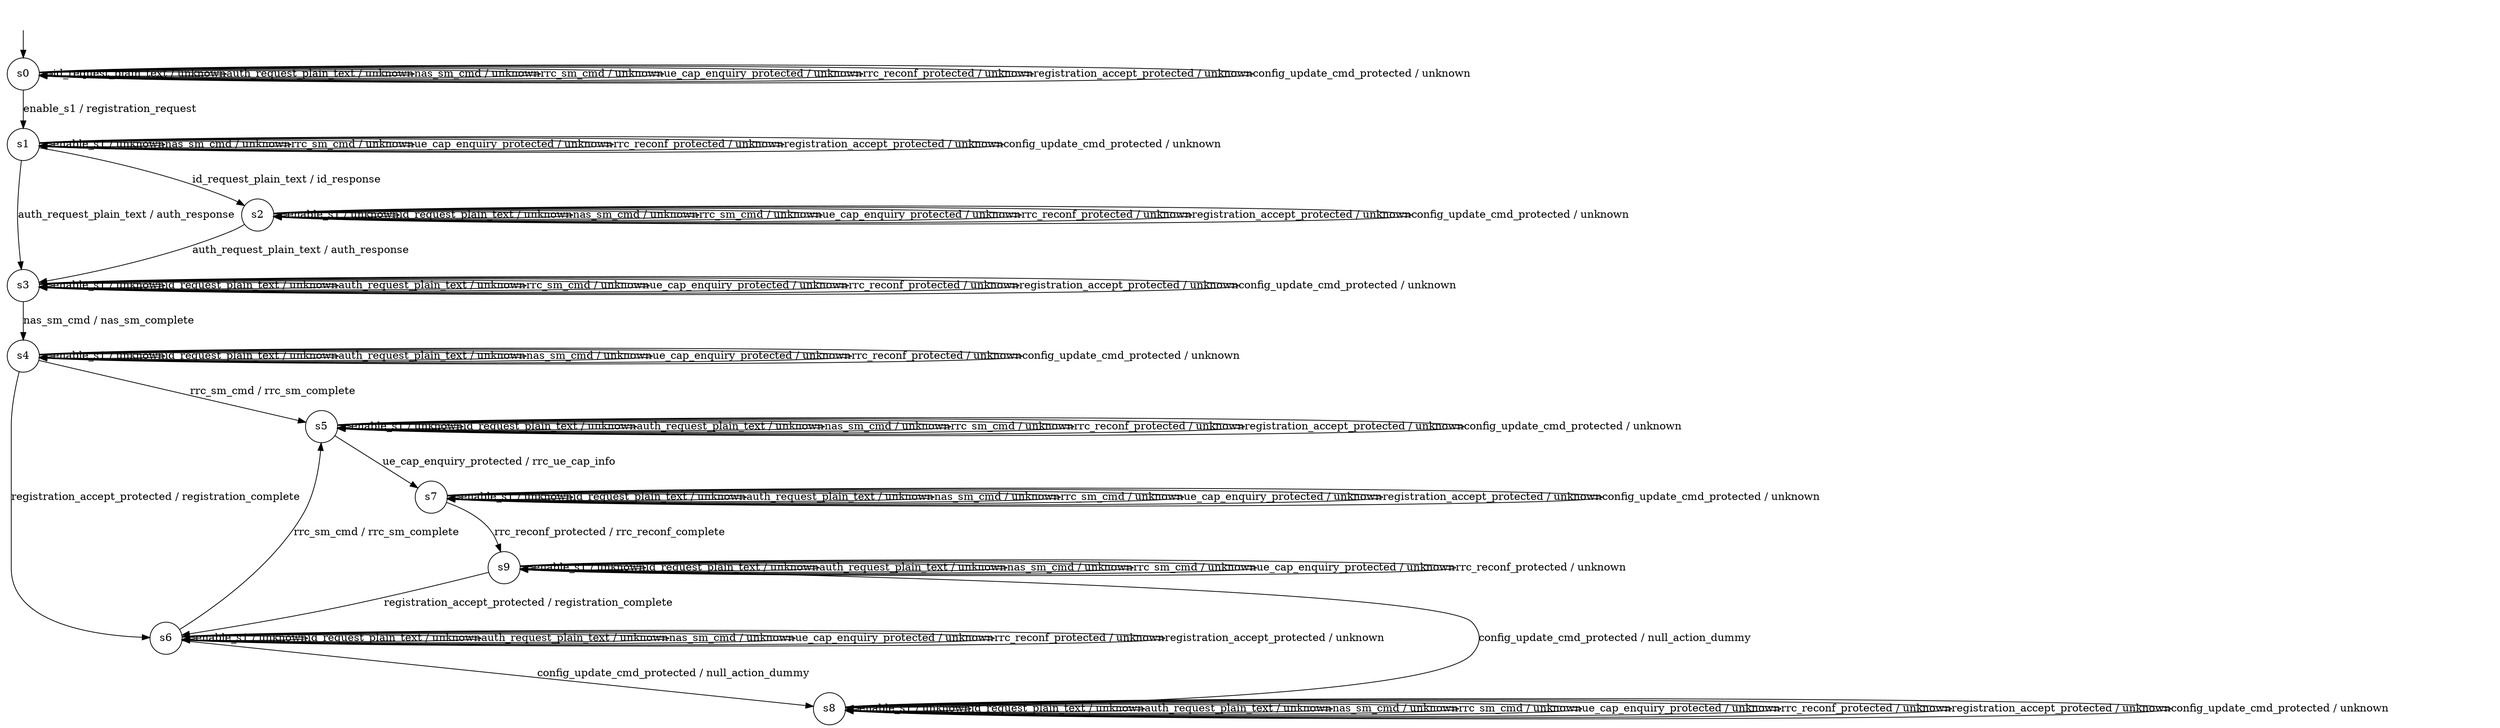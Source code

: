 digraph g {
__start0 [label="" shape="none"];

	s0 [shape="circle" label="s0"];
	s1 [shape="circle" label="s1"];
	s2 [shape="circle" label="s2"];
	s3 [shape="circle" label="s3"];
	s4 [shape="circle" label="s4"];
	s5 [shape="circle" label="s5"];
	s6 [shape="circle" label="s6"];
	s7 [shape="circle" label="s7"];
	s8 [shape="circle" label="s8"];
	s9 [shape="circle" label="s9"];
    s0 -> s1 [label="enable_s1 / registration_request"];
    s0 -> s0 [label="id_request_plain_text / unknown"];
    s0 -> s0 [label="auth_request_plain_text / unknown"];
    s0 -> s0 [label="nas_sm_cmd / unknown"];
    s0 -> s0 [label="rrc_sm_cmd / unknown"];
    s0 -> s0 [label="ue_cap_enquiry_protected / unknown"];
    s0 -> s0 [label="rrc_reconf_protected / unknown"];
    s0 -> s0 [label="registration_accept_protected / unknown"];
    s0 -> s0 [label="config_update_cmd_protected / unknown"];
    s1 -> s2 [label="id_request_plain_text / id_response"];
    s1 -> s3 [label="auth_request_plain_text / auth_response"];
    s1 -> s1 [label="enable_s1 / unknown"];
    s1 -> s1 [label="nas_sm_cmd / unknown"];
    s1 -> s1 [label="rrc_sm_cmd / unknown"];
    s1 -> s1 [label="ue_cap_enquiry_protected / unknown"];
    s1 -> s1 [label="rrc_reconf_protected / unknown"];
    s1 -> s1 [label="registration_accept_protected / unknown"];
    s1 -> s1 [label="config_update_cmd_protected / unknown"];
    s2 -> s3 [label="auth_request_plain_text / auth_response"];
    s2 -> s2 [label="enable_s1 / unknown"];
    s2 -> s2 [label="id_request_plain_text / unknown"];
    s2 -> s2 [label="nas_sm_cmd / unknown"];
    s2 -> s2 [label="rrc_sm_cmd / unknown"];
    s2 -> s2 [label="ue_cap_enquiry_protected / unknown"];
    s2 -> s2 [label="rrc_reconf_protected / unknown"];
    s2 -> s2 [label="registration_accept_protected / unknown"];
    s2 -> s2 [label="config_update_cmd_protected / unknown"];
    s3 -> s4 [label="nas_sm_cmd / nas_sm_complete"];
    s3 -> s3 [label="enable_s1 / unknown"];
    s3 -> s3 [label="id_request_plain_text / unknown"];
    s3 -> s3 [label="auth_request_plain_text / unknown"];
    s3 -> s3 [label="rrc_sm_cmd / unknown"];
    s3 -> s3 [label="ue_cap_enquiry_protected / unknown"];
    s3 -> s3 [label="rrc_reconf_protected / unknown"];
    s3 -> s3 [label="registration_accept_protected / unknown"];
    s3 -> s3 [label="config_update_cmd_protected / unknown"];
    s4 -> s6 [label="registration_accept_protected / registration_complete"];
    s4 -> s5 [label="rrc_sm_cmd / rrc_sm_complete"];
    s4 -> s4 [label="enable_s1 / unknown"];
    s4 -> s4 [label="id_request_plain_text / unknown"];
    s4 -> s4 [label="auth_request_plain_text / unknown"];
    s4 -> s4 [label="nas_sm_cmd / unknown"];
    s4 -> s4 [label="ue_cap_enquiry_protected / unknown"];
    s4 -> s4 [label="rrc_reconf_protected / unknown"];
    s4 -> s4 [label="config_update_cmd_protected / unknown"];
    s5 -> s7 [label="ue_cap_enquiry_protected / rrc_ue_cap_info"];
    s5 -> s5 [label="enable_s1 / unknown"];
    s5 -> s5 [label="id_request_plain_text / unknown"];
    s5 -> s5 [label="auth_request_plain_text / unknown"];
    s5 -> s5 [label="nas_sm_cmd / unknown"];
    s5 -> s5 [label="rrc_sm_cmd / unknown"];
    s5 -> s5 [label="rrc_reconf_protected / unknown"];
    s5 -> s5 [label="registration_accept_protected / unknown"];
    s5 -> s5 [label="config_update_cmd_protected / unknown"];
    s6 -> s8 [label="config_update_cmd_protected / null_action_dummy"];
    s6 -> s5 [label="rrc_sm_cmd / rrc_sm_complete"];
    s6 -> s6 [label="enable_s1 / unknown"];
    s6 -> s6 [label="id_request_plain_text / unknown"];
    s6 -> s6 [label="auth_request_plain_text / unknown"];
    s6 -> s6 [label="nas_sm_cmd / unknown"];
    s6 -> s6 [label="ue_cap_enquiry_protected / unknown"];
    s6 -> s6 [label="rrc_reconf_protected / unknown"];
    s6 -> s6 [label="registration_accept_protected / unknown"];
    s7 -> s9 [label="rrc_reconf_protected / rrc_reconf_complete"];
    s7 -> s7 [label="enable_s1 / unknown"];
    s7 -> s7 [label="id_request_plain_text / unknown"];
    s7 -> s7 [label="auth_request_plain_text / unknown"];
    s7 -> s7 [label="nas_sm_cmd / unknown"];
    s7 -> s7 [label="rrc_sm_cmd / unknown"];
    s7 -> s7 [label="ue_cap_enquiry_protected / unknown"];
    s7 -> s7 [label="registration_accept_protected / unknown"];
    s7 -> s7 [label="config_update_cmd_protected / unknown"];
    s8 -> s8 [label="enable_s1 / unknown"];
    s8 -> s8 [label="id_request_plain_text / unknown"];
    s8 -> s8 [label="auth_request_plain_text / unknown"];
    s8 -> s8 [label="nas_sm_cmd / unknown"];
    s8 -> s8 [label="rrc_sm_cmd / unknown"];
    s8 -> s8 [label="ue_cap_enquiry_protected / unknown"];
    s8 -> s8 [label="rrc_reconf_protected / unknown"];
    s8 -> s8 [label="registration_accept_protected / unknown"];
    s8 -> s8 [label="config_update_cmd_protected / unknown"];
    s9 -> s8 [label="config_update_cmd_protected / null_action_dummy"];
    s9 -> s6 [label="registration_accept_protected / registration_complete"];
    s9 -> s9 [label="enable_s1 / unknown"];
    s9 -> s9 [label="id_request_plain_text / unknown"];
    s9 -> s9 [label="auth_request_plain_text / unknown"];
    s9 -> s9 [label="nas_sm_cmd / unknown"];
    s9 -> s9 [label="rrc_sm_cmd / unknown"];
    s9 -> s9 [label="ue_cap_enquiry_protected / unknown"];
    s9 -> s9 [label="rrc_reconf_protected / unknown"];

__start0 -> s0;
}